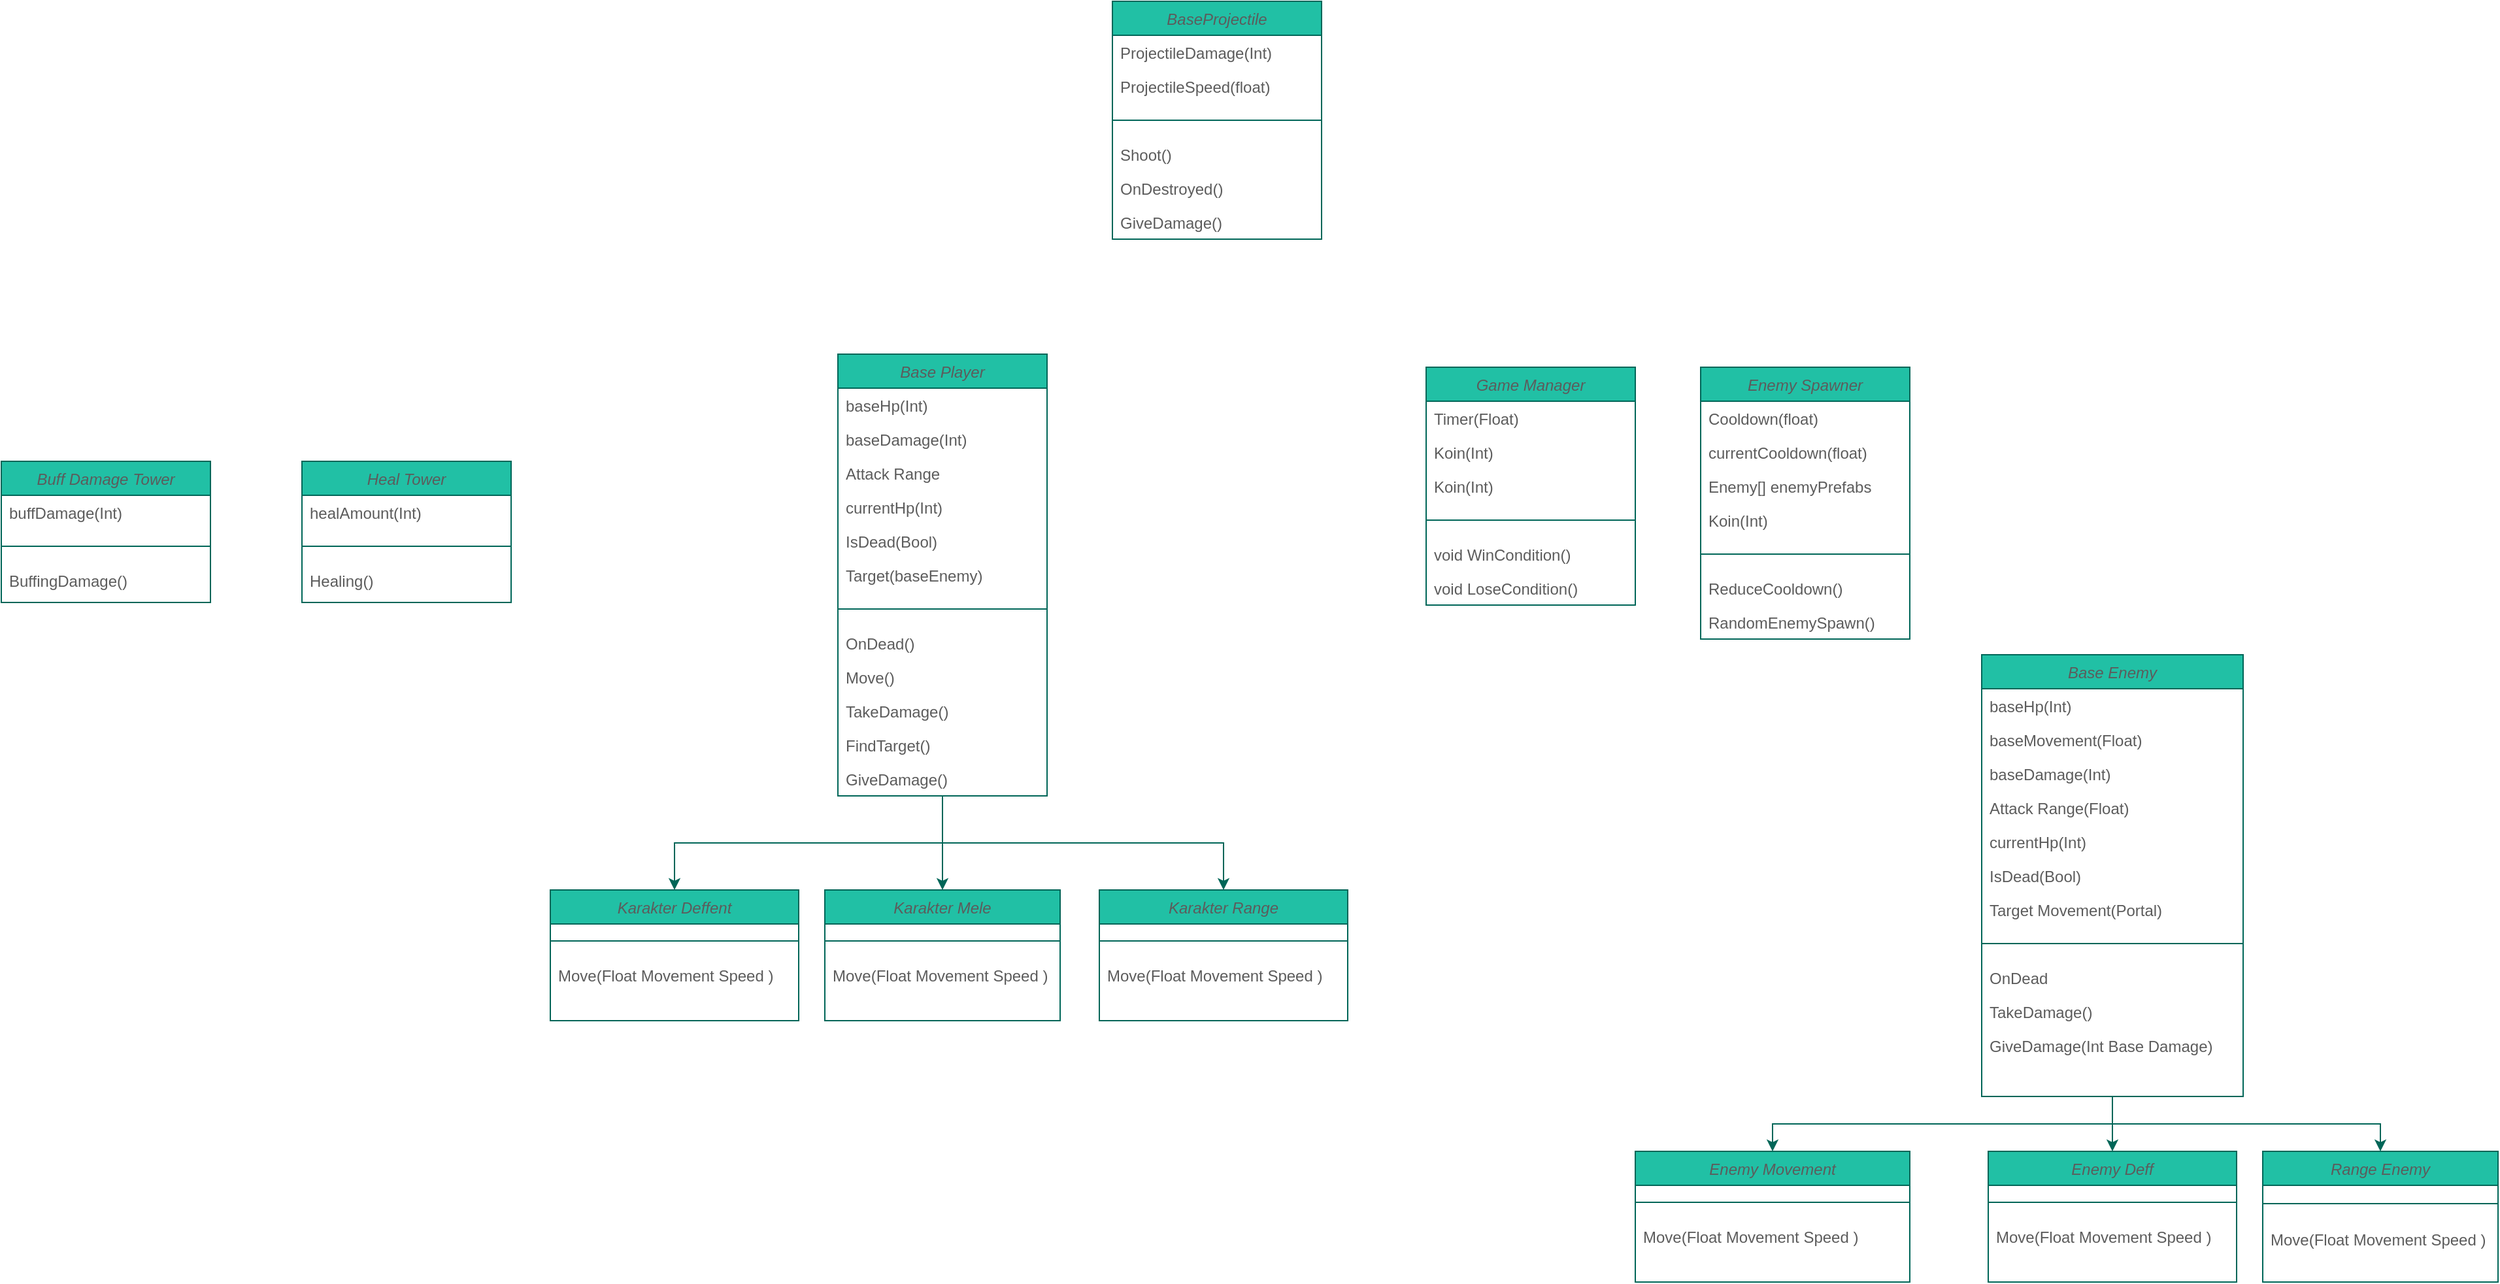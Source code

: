 <mxfile version="20.5.3" type="github">
  <diagram id="C5RBs43oDa-KdzZeNtuy" name="Page-1">
    <mxGraphModel dx="1021" dy="496" grid="1" gridSize="10" guides="1" tooltips="1" connect="1" arrows="1" fold="1" page="1" pageScale="1" pageWidth="10000" pageHeight="10000" math="0" shadow="0">
      <root>
        <mxCell id="WIyWlLk6GJQsqaUBKTNV-0" />
        <mxCell id="WIyWlLk6GJQsqaUBKTNV-1" parent="WIyWlLk6GJQsqaUBKTNV-0" />
        <mxCell id="mVQ62T8jJafHf4iKR1i1-73" style="edgeStyle=orthogonalEdgeStyle;rounded=0;orthogonalLoop=1;jettySize=auto;html=1;exitX=0.5;exitY=1;exitDx=0;exitDy=0;strokeColor=#006658;fontColor=#5C5C5C;" parent="WIyWlLk6GJQsqaUBKTNV-1" source="zkfFHV4jXpPFQw0GAbJ--0" target="mVQ62T8jJafHf4iKR1i1-32" edge="1">
          <mxGeometry relative="1" as="geometry" />
        </mxCell>
        <mxCell id="mVQ62T8jJafHf4iKR1i1-74" style="edgeStyle=orthogonalEdgeStyle;rounded=0;orthogonalLoop=1;jettySize=auto;html=1;strokeColor=#006658;fontColor=#5C5C5C;" parent="WIyWlLk6GJQsqaUBKTNV-1" source="zkfFHV4jXpPFQw0GAbJ--0" target="mVQ62T8jJafHf4iKR1i1-41" edge="1">
          <mxGeometry relative="1" as="geometry" />
        </mxCell>
        <mxCell id="mVQ62T8jJafHf4iKR1i1-75" style="edgeStyle=orthogonalEdgeStyle;rounded=0;orthogonalLoop=1;jettySize=auto;html=1;exitX=0.5;exitY=1;exitDx=0;exitDy=0;strokeColor=#006658;fontColor=#5C5C5C;" parent="WIyWlLk6GJQsqaUBKTNV-1" source="zkfFHV4jXpPFQw0GAbJ--0" target="mVQ62T8jJafHf4iKR1i1-49" edge="1">
          <mxGeometry relative="1" as="geometry" />
        </mxCell>
        <mxCell id="zkfFHV4jXpPFQw0GAbJ--0" value="Base Enemy" style="swimlane;fontStyle=2;align=center;verticalAlign=top;childLayout=stackLayout;horizontal=1;startSize=26;horizontalStack=0;resizeParent=1;resizeLast=0;collapsible=1;marginBottom=0;rounded=0;shadow=0;strokeWidth=1;fillColor=#21C0A5;strokeColor=#006658;fontColor=#5C5C5C;" parent="WIyWlLk6GJQsqaUBKTNV-1" vertex="1">
          <mxGeometry x="3505" y="1000" width="200" height="338" as="geometry">
            <mxRectangle x="80" y="70" width="160" height="26" as="alternateBounds" />
          </mxGeometry>
        </mxCell>
        <mxCell id="zkfFHV4jXpPFQw0GAbJ--1" value="baseHp(Int)" style="text;align=left;verticalAlign=top;spacingLeft=4;spacingRight=4;overflow=hidden;rotatable=0;points=[[0,0.5],[1,0.5]];portConstraint=eastwest;fontColor=#5C5C5C;" parent="zkfFHV4jXpPFQw0GAbJ--0" vertex="1">
          <mxGeometry y="26" width="200" height="26" as="geometry" />
        </mxCell>
        <mxCell id="mVQ62T8jJafHf4iKR1i1-76" value="baseMovement(Float)" style="text;align=left;verticalAlign=top;spacingLeft=4;spacingRight=4;overflow=hidden;rotatable=0;points=[[0,0.5],[1,0.5]];portConstraint=eastwest;fontColor=#5C5C5C;" parent="zkfFHV4jXpPFQw0GAbJ--0" vertex="1">
          <mxGeometry y="52" width="200" height="26" as="geometry" />
        </mxCell>
        <mxCell id="zkfFHV4jXpPFQw0GAbJ--2" value="baseDamage(Int)" style="text;align=left;verticalAlign=top;spacingLeft=4;spacingRight=4;overflow=hidden;rotatable=0;points=[[0,0.5],[1,0.5]];portConstraint=eastwest;rounded=0;shadow=0;html=0;fontColor=#5C5C5C;" parent="zkfFHV4jXpPFQw0GAbJ--0" vertex="1">
          <mxGeometry y="78" width="200" height="26" as="geometry" />
        </mxCell>
        <mxCell id="mVQ62T8jJafHf4iKR1i1-11" value="Attack Range(Float)" style="text;align=left;verticalAlign=top;spacingLeft=4;spacingRight=4;overflow=hidden;rotatable=0;points=[[0,0.5],[1,0.5]];portConstraint=eastwest;rounded=0;shadow=0;html=0;fontColor=#5C5C5C;" parent="zkfFHV4jXpPFQw0GAbJ--0" vertex="1">
          <mxGeometry y="104" width="200" height="26" as="geometry" />
        </mxCell>
        <mxCell id="mVQ62T8jJafHf4iKR1i1-60" value="currentHp(Int)" style="text;align=left;verticalAlign=top;spacingLeft=4;spacingRight=4;overflow=hidden;rotatable=0;points=[[0,0.5],[1,0.5]];portConstraint=eastwest;rounded=0;shadow=0;html=0;fontColor=#5C5C5C;" parent="zkfFHV4jXpPFQw0GAbJ--0" vertex="1">
          <mxGeometry y="130" width="200" height="26" as="geometry" />
        </mxCell>
        <mxCell id="mVQ62T8jJafHf4iKR1i1-61" value="IsDead(Bool)" style="text;align=left;verticalAlign=top;spacingLeft=4;spacingRight=4;overflow=hidden;rotatable=0;points=[[0,0.5],[1,0.5]];portConstraint=eastwest;rounded=0;shadow=0;html=0;fontColor=#5C5C5C;" parent="zkfFHV4jXpPFQw0GAbJ--0" vertex="1">
          <mxGeometry y="156" width="200" height="26" as="geometry" />
        </mxCell>
        <mxCell id="mVQ62T8jJafHf4iKR1i1-126" value="Target Movement(Portal)" style="text;align=left;verticalAlign=top;spacingLeft=4;spacingRight=4;overflow=hidden;rotatable=0;points=[[0,0.5],[1,0.5]];portConstraint=eastwest;fontColor=#5C5C5C;" parent="zkfFHV4jXpPFQw0GAbJ--0" vertex="1">
          <mxGeometry y="182" width="200" height="26" as="geometry" />
        </mxCell>
        <mxCell id="zkfFHV4jXpPFQw0GAbJ--4" value="" style="line;html=1;strokeWidth=1;align=left;verticalAlign=middle;spacingTop=-1;spacingLeft=3;spacingRight=3;rotatable=0;labelPosition=right;points=[];portConstraint=eastwest;fillColor=#21C0A5;strokeColor=#006658;fontColor=#5C5C5C;" parent="zkfFHV4jXpPFQw0GAbJ--0" vertex="1">
          <mxGeometry y="208" width="200" height="26" as="geometry" />
        </mxCell>
        <mxCell id="zkfFHV4jXpPFQw0GAbJ--5" value="OnDead" style="text;align=left;verticalAlign=top;spacingLeft=4;spacingRight=4;overflow=hidden;rotatable=0;points=[[0,0.5],[1,0.5]];portConstraint=eastwest;fontColor=#5C5C5C;" parent="zkfFHV4jXpPFQw0GAbJ--0" vertex="1">
          <mxGeometry y="234" width="200" height="26" as="geometry" />
        </mxCell>
        <mxCell id="mVQ62T8jJafHf4iKR1i1-14" value="TakeDamage()" style="text;align=left;verticalAlign=top;spacingLeft=4;spacingRight=4;overflow=hidden;rotatable=0;points=[[0,0.5],[1,0.5]];portConstraint=eastwest;fontColor=#5C5C5C;" parent="zkfFHV4jXpPFQw0GAbJ--0" vertex="1">
          <mxGeometry y="260" width="200" height="26" as="geometry" />
        </mxCell>
        <mxCell id="mVQ62T8jJafHf4iKR1i1-89" value="GiveDamage(Int Base Damage)" style="text;align=left;verticalAlign=top;spacingLeft=4;spacingRight=4;overflow=hidden;rotatable=0;points=[[0,0.5],[1,0.5]];portConstraint=eastwest;fontColor=#5C5C5C;" parent="zkfFHV4jXpPFQw0GAbJ--0" vertex="1">
          <mxGeometry y="286" width="200" height="26" as="geometry" />
        </mxCell>
        <mxCell id="mVQ62T8jJafHf4iKR1i1-17" value="Heal Tower" style="swimlane;fontStyle=2;align=center;verticalAlign=top;childLayout=stackLayout;horizontal=1;startSize=26;horizontalStack=0;resizeParent=1;resizeLast=0;collapsible=1;marginBottom=0;rounded=0;shadow=0;strokeWidth=1;fillColor=#21C0A5;strokeColor=#006658;fontColor=#5C5C5C;" parent="WIyWlLk6GJQsqaUBKTNV-1" vertex="1">
          <mxGeometry x="2220" y="852" width="160" height="108" as="geometry">
            <mxRectangle x="80" y="70" width="160" height="26" as="alternateBounds" />
          </mxGeometry>
        </mxCell>
        <mxCell id="mVQ62T8jJafHf4iKR1i1-120" value="healAmount(Int)" style="text;align=left;verticalAlign=top;spacingLeft=4;spacingRight=4;overflow=hidden;rotatable=0;points=[[0,0.5],[1,0.5]];portConstraint=eastwest;rounded=0;shadow=0;html=0;fontColor=#5C5C5C;" parent="mVQ62T8jJafHf4iKR1i1-17" vertex="1">
          <mxGeometry y="26" width="160" height="26" as="geometry" />
        </mxCell>
        <mxCell id="mVQ62T8jJafHf4iKR1i1-23" value="" style="line;html=1;strokeWidth=1;align=left;verticalAlign=middle;spacingTop=-1;spacingLeft=3;spacingRight=3;rotatable=0;labelPosition=right;points=[];portConstraint=eastwest;fillColor=#21C0A5;strokeColor=#006658;fontColor=#5C5C5C;" parent="mVQ62T8jJafHf4iKR1i1-17" vertex="1">
          <mxGeometry y="52" width="160" height="26" as="geometry" />
        </mxCell>
        <mxCell id="gTe3dMmu318g_aMF5csI-23" value="Healing()" style="text;align=left;verticalAlign=top;spacingLeft=4;spacingRight=4;overflow=hidden;rotatable=0;points=[[0,0.5],[1,0.5]];portConstraint=eastwest;rounded=0;shadow=0;html=0;fontColor=#5C5C5C;" vertex="1" parent="mVQ62T8jJafHf4iKR1i1-17">
          <mxGeometry y="78" width="160" height="26" as="geometry" />
        </mxCell>
        <mxCell id="mVQ62T8jJafHf4iKR1i1-32" value="Enemy Movement" style="swimlane;fontStyle=2;align=center;verticalAlign=top;childLayout=stackLayout;horizontal=1;startSize=26;horizontalStack=0;resizeParent=1;resizeLast=0;collapsible=1;marginBottom=0;rounded=0;shadow=0;strokeWidth=1;fillColor=#21C0A5;strokeColor=#006658;fontColor=#5C5C5C;" parent="WIyWlLk6GJQsqaUBKTNV-1" vertex="1">
          <mxGeometry x="3240" y="1380" width="210" height="100" as="geometry">
            <mxRectangle x="80" y="70" width="160" height="26" as="alternateBounds" />
          </mxGeometry>
        </mxCell>
        <mxCell id="mVQ62T8jJafHf4iKR1i1-36" value="" style="line;html=1;strokeWidth=1;align=left;verticalAlign=middle;spacingTop=-1;spacingLeft=3;spacingRight=3;rotatable=0;labelPosition=right;points=[];portConstraint=eastwest;fillColor=#21C0A5;strokeColor=#006658;fontColor=#5C5C5C;" parent="mVQ62T8jJafHf4iKR1i1-32" vertex="1">
          <mxGeometry y="26" width="210" height="26" as="geometry" />
        </mxCell>
        <mxCell id="mVQ62T8jJafHf4iKR1i1-38" value="Move(Float Movement Speed )" style="text;align=left;verticalAlign=top;spacingLeft=4;spacingRight=4;overflow=hidden;rotatable=0;points=[[0,0.5],[1,0.5]];portConstraint=eastwest;fontColor=#5C5C5C;" parent="mVQ62T8jJafHf4iKR1i1-32" vertex="1">
          <mxGeometry y="52" width="210" height="26" as="geometry" />
        </mxCell>
        <mxCell id="mVQ62T8jJafHf4iKR1i1-41" value="Enemy Deff" style="swimlane;fontStyle=2;align=center;verticalAlign=top;childLayout=stackLayout;horizontal=1;startSize=26;horizontalStack=0;resizeParent=1;resizeLast=0;collapsible=1;marginBottom=0;rounded=0;shadow=0;strokeWidth=1;fillColor=#21C0A5;strokeColor=#006658;fontColor=#5C5C5C;" parent="WIyWlLk6GJQsqaUBKTNV-1" vertex="1">
          <mxGeometry x="3510" y="1380" width="190" height="100" as="geometry">
            <mxRectangle x="80" y="70" width="160" height="26" as="alternateBounds" />
          </mxGeometry>
        </mxCell>
        <mxCell id="mVQ62T8jJafHf4iKR1i1-45" value="" style="line;html=1;strokeWidth=1;align=left;verticalAlign=middle;spacingTop=-1;spacingLeft=3;spacingRight=3;rotatable=0;labelPosition=right;points=[];portConstraint=eastwest;fillColor=#21C0A5;strokeColor=#006658;fontColor=#5C5C5C;" parent="mVQ62T8jJafHf4iKR1i1-41" vertex="1">
          <mxGeometry y="26" width="190" height="26" as="geometry" />
        </mxCell>
        <mxCell id="mVQ62T8jJafHf4iKR1i1-47" value="Move(Float Movement Speed )" style="text;align=left;verticalAlign=top;spacingLeft=4;spacingRight=4;overflow=hidden;rotatable=0;points=[[0,0.5],[1,0.5]];portConstraint=eastwest;fontColor=#5C5C5C;" parent="mVQ62T8jJafHf4iKR1i1-41" vertex="1">
          <mxGeometry y="52" width="190" height="26" as="geometry" />
        </mxCell>
        <mxCell id="mVQ62T8jJafHf4iKR1i1-49" value="Range Enemy" style="swimlane;fontStyle=2;align=center;verticalAlign=top;childLayout=stackLayout;horizontal=1;startSize=26;horizontalStack=0;resizeParent=1;resizeLast=0;collapsible=1;marginBottom=0;rounded=0;shadow=0;strokeWidth=1;fillColor=#21C0A5;strokeColor=#006658;fontColor=#5C5C5C;" parent="WIyWlLk6GJQsqaUBKTNV-1" vertex="1">
          <mxGeometry x="3720" y="1380" width="180" height="100" as="geometry">
            <mxRectangle x="80" y="70" width="160" height="26" as="alternateBounds" />
          </mxGeometry>
        </mxCell>
        <mxCell id="mVQ62T8jJafHf4iKR1i1-53" value="" style="line;html=1;strokeWidth=1;align=left;verticalAlign=middle;spacingTop=-1;spacingLeft=3;spacingRight=3;rotatable=0;labelPosition=right;points=[];portConstraint=eastwest;fillColor=#21C0A5;strokeColor=#006658;fontColor=#5C5C5C;" parent="mVQ62T8jJafHf4iKR1i1-49" vertex="1">
          <mxGeometry y="26" width="180" height="28" as="geometry" />
        </mxCell>
        <mxCell id="mVQ62T8jJafHf4iKR1i1-55" value="Move(Float Movement Speed )" style="text;align=left;verticalAlign=top;spacingLeft=4;spacingRight=4;overflow=hidden;rotatable=0;points=[[0,0.5],[1,0.5]];portConstraint=eastwest;fontColor=#5C5C5C;" parent="mVQ62T8jJafHf4iKR1i1-49" vertex="1">
          <mxGeometry y="54" width="180" height="26" as="geometry" />
        </mxCell>
        <mxCell id="mVQ62T8jJafHf4iKR1i1-102" style="edgeStyle=orthogonalEdgeStyle;rounded=0;orthogonalLoop=1;jettySize=auto;html=1;strokeColor=#006658;fontColor=#5C5C5C;fillColor=#21C0A5;" parent="WIyWlLk6GJQsqaUBKTNV-1" source="mVQ62T8jJafHf4iKR1i1-62" target="mVQ62T8jJafHf4iKR1i1-94" edge="1">
          <mxGeometry relative="1" as="geometry" />
        </mxCell>
        <mxCell id="mVQ62T8jJafHf4iKR1i1-118" style="edgeStyle=orthogonalEdgeStyle;rounded=0;orthogonalLoop=1;jettySize=auto;html=1;strokeColor=#006658;fontColor=#5C5C5C;fillColor=#21C0A5;exitX=0.5;exitY=1;exitDx=0;exitDy=0;" parent="WIyWlLk6GJQsqaUBKTNV-1" source="mVQ62T8jJafHf4iKR1i1-62" target="mVQ62T8jJafHf4iKR1i1-112" edge="1">
          <mxGeometry relative="1" as="geometry" />
        </mxCell>
        <mxCell id="mVQ62T8jJafHf4iKR1i1-119" style="edgeStyle=orthogonalEdgeStyle;rounded=0;orthogonalLoop=1;jettySize=auto;html=1;entryX=0.5;entryY=0;entryDx=0;entryDy=0;strokeColor=#006658;fontColor=#5C5C5C;fillColor=#21C0A5;exitX=0.5;exitY=1;exitDx=0;exitDy=0;" parent="WIyWlLk6GJQsqaUBKTNV-1" source="mVQ62T8jJafHf4iKR1i1-62" target="mVQ62T8jJafHf4iKR1i1-106" edge="1">
          <mxGeometry relative="1" as="geometry" />
        </mxCell>
        <mxCell id="mVQ62T8jJafHf4iKR1i1-62" value="Base Player" style="swimlane;fontStyle=2;align=center;verticalAlign=top;childLayout=stackLayout;horizontal=1;startSize=26;horizontalStack=0;resizeParent=1;resizeLast=0;collapsible=1;marginBottom=0;rounded=0;shadow=0;strokeWidth=1;fillColor=#21C0A5;strokeColor=#006658;fontColor=#5C5C5C;" parent="WIyWlLk6GJQsqaUBKTNV-1" vertex="1">
          <mxGeometry x="2630" y="770" width="160" height="338" as="geometry">
            <mxRectangle x="80" y="70" width="160" height="26" as="alternateBounds" />
          </mxGeometry>
        </mxCell>
        <mxCell id="mVQ62T8jJafHf4iKR1i1-63" value="baseHp(Int)" style="text;align=left;verticalAlign=top;spacingLeft=4;spacingRight=4;overflow=hidden;rotatable=0;points=[[0,0.5],[1,0.5]];portConstraint=eastwest;fontColor=#5C5C5C;" parent="mVQ62T8jJafHf4iKR1i1-62" vertex="1">
          <mxGeometry y="26" width="160" height="26" as="geometry" />
        </mxCell>
        <mxCell id="mVQ62T8jJafHf4iKR1i1-64" value="baseDamage(Int)" style="text;align=left;verticalAlign=top;spacingLeft=4;spacingRight=4;overflow=hidden;rotatable=0;points=[[0,0.5],[1,0.5]];portConstraint=eastwest;rounded=0;shadow=0;html=0;fontColor=#5C5C5C;" parent="mVQ62T8jJafHf4iKR1i1-62" vertex="1">
          <mxGeometry y="52" width="160" height="26" as="geometry" />
        </mxCell>
        <mxCell id="mVQ62T8jJafHf4iKR1i1-65" value="Attack Range" style="text;align=left;verticalAlign=top;spacingLeft=4;spacingRight=4;overflow=hidden;rotatable=0;points=[[0,0.5],[1,0.5]];portConstraint=eastwest;rounded=0;shadow=0;html=0;fontColor=#5C5C5C;" parent="mVQ62T8jJafHf4iKR1i1-62" vertex="1">
          <mxGeometry y="78" width="160" height="26" as="geometry" />
        </mxCell>
        <mxCell id="mVQ62T8jJafHf4iKR1i1-66" value="currentHp(Int)" style="text;align=left;verticalAlign=top;spacingLeft=4;spacingRight=4;overflow=hidden;rotatable=0;points=[[0,0.5],[1,0.5]];portConstraint=eastwest;rounded=0;shadow=0;html=0;fontColor=#5C5C5C;" parent="mVQ62T8jJafHf4iKR1i1-62" vertex="1">
          <mxGeometry y="104" width="160" height="26" as="geometry" />
        </mxCell>
        <mxCell id="mVQ62T8jJafHf4iKR1i1-67" value="IsDead(Bool)" style="text;align=left;verticalAlign=top;spacingLeft=4;spacingRight=4;overflow=hidden;rotatable=0;points=[[0,0.5],[1,0.5]];portConstraint=eastwest;rounded=0;shadow=0;html=0;fontColor=#5C5C5C;" parent="mVQ62T8jJafHf4iKR1i1-62" vertex="1">
          <mxGeometry y="130" width="160" height="26" as="geometry" />
        </mxCell>
        <mxCell id="mVQ62T8jJafHf4iKR1i1-123" value="Target(baseEnemy)" style="text;align=left;verticalAlign=top;spacingLeft=4;spacingRight=4;overflow=hidden;rotatable=0;points=[[0,0.5],[1,0.5]];portConstraint=eastwest;fontColor=#5C5C5C;" parent="mVQ62T8jJafHf4iKR1i1-62" vertex="1">
          <mxGeometry y="156" width="160" height="26" as="geometry" />
        </mxCell>
        <mxCell id="mVQ62T8jJafHf4iKR1i1-68" value="" style="line;html=1;strokeWidth=1;align=left;verticalAlign=middle;spacingTop=-1;spacingLeft=3;spacingRight=3;rotatable=0;labelPosition=right;points=[];portConstraint=eastwest;fillColor=#21C0A5;strokeColor=#006658;fontColor=#5C5C5C;" parent="mVQ62T8jJafHf4iKR1i1-62" vertex="1">
          <mxGeometry y="182" width="160" height="26" as="geometry" />
        </mxCell>
        <mxCell id="mVQ62T8jJafHf4iKR1i1-115" value="OnDead()" style="text;align=left;verticalAlign=top;spacingLeft=4;spacingRight=4;overflow=hidden;rotatable=0;points=[[0,0.5],[1,0.5]];portConstraint=eastwest;fontColor=#5C5C5C;" parent="mVQ62T8jJafHf4iKR1i1-62" vertex="1">
          <mxGeometry y="208" width="160" height="26" as="geometry" />
        </mxCell>
        <mxCell id="mVQ62T8jJafHf4iKR1i1-114" value="Move()" style="text;align=left;verticalAlign=top;spacingLeft=4;spacingRight=4;overflow=hidden;rotatable=0;points=[[0,0.5],[1,0.5]];portConstraint=eastwest;fontColor=#5C5C5C;" parent="mVQ62T8jJafHf4iKR1i1-62" vertex="1">
          <mxGeometry y="234" width="160" height="26" as="geometry" />
        </mxCell>
        <mxCell id="mVQ62T8jJafHf4iKR1i1-117" value="TakeDamage()" style="text;align=left;verticalAlign=top;spacingLeft=4;spacingRight=4;overflow=hidden;rotatable=0;points=[[0,0.5],[1,0.5]];portConstraint=eastwest;fontColor=#5C5C5C;" parent="mVQ62T8jJafHf4iKR1i1-62" vertex="1">
          <mxGeometry y="260" width="160" height="26" as="geometry" />
        </mxCell>
        <mxCell id="mVQ62T8jJafHf4iKR1i1-122" value="FindTarget()" style="text;align=left;verticalAlign=top;spacingLeft=4;spacingRight=4;overflow=hidden;rotatable=0;points=[[0,0.5],[1,0.5]];portConstraint=eastwest;fontColor=#5C5C5C;" parent="mVQ62T8jJafHf4iKR1i1-62" vertex="1">
          <mxGeometry y="286" width="160" height="26" as="geometry" />
        </mxCell>
        <mxCell id="mVQ62T8jJafHf4iKR1i1-116" value="GiveDamage()" style="text;align=left;verticalAlign=top;spacingLeft=4;spacingRight=4;overflow=hidden;rotatable=0;points=[[0,0.5],[1,0.5]];portConstraint=eastwest;fontColor=#5C5C5C;" parent="mVQ62T8jJafHf4iKR1i1-62" vertex="1">
          <mxGeometry y="312" width="160" height="26" as="geometry" />
        </mxCell>
        <mxCell id="mVQ62T8jJafHf4iKR1i1-94" value="Karakter Mele" style="swimlane;fontStyle=2;align=center;verticalAlign=top;childLayout=stackLayout;horizontal=1;startSize=26;horizontalStack=0;resizeParent=1;resizeLast=0;collapsible=1;marginBottom=0;rounded=0;shadow=0;strokeWidth=1;fillColor=#21C0A5;strokeColor=#006658;fontColor=#5C5C5C;" parent="WIyWlLk6GJQsqaUBKTNV-1" vertex="1">
          <mxGeometry x="2620" y="1180" width="180" height="100" as="geometry">
            <mxRectangle x="80" y="70" width="160" height="26" as="alternateBounds" />
          </mxGeometry>
        </mxCell>
        <mxCell id="mVQ62T8jJafHf4iKR1i1-95" value="" style="line;html=1;strokeWidth=1;align=left;verticalAlign=middle;spacingTop=-1;spacingLeft=3;spacingRight=3;rotatable=0;labelPosition=right;points=[];portConstraint=eastwest;fillColor=#21C0A5;strokeColor=#006658;fontColor=#5C5C5C;" parent="mVQ62T8jJafHf4iKR1i1-94" vertex="1">
          <mxGeometry y="26" width="180" height="26" as="geometry" />
        </mxCell>
        <mxCell id="mVQ62T8jJafHf4iKR1i1-128" value="Move(Float Movement Speed )" style="text;align=left;verticalAlign=top;spacingLeft=4;spacingRight=4;overflow=hidden;rotatable=0;points=[[0,0.5],[1,0.5]];portConstraint=eastwest;fontColor=#5C5C5C;" parent="mVQ62T8jJafHf4iKR1i1-94" vertex="1">
          <mxGeometry y="52" width="180" height="26" as="geometry" />
        </mxCell>
        <mxCell id="mVQ62T8jJafHf4iKR1i1-104" value="Buff Damage Tower" style="swimlane;fontStyle=2;align=center;verticalAlign=top;childLayout=stackLayout;horizontal=1;startSize=26;horizontalStack=0;resizeParent=1;resizeLast=0;collapsible=1;marginBottom=0;rounded=0;shadow=0;strokeWidth=1;fillColor=#21C0A5;strokeColor=#006658;fontColor=#5C5C5C;" parent="WIyWlLk6GJQsqaUBKTNV-1" vertex="1">
          <mxGeometry x="1990" y="852" width="160" height="108" as="geometry">
            <mxRectangle x="80" y="70" width="160" height="26" as="alternateBounds" />
          </mxGeometry>
        </mxCell>
        <mxCell id="mVQ62T8jJafHf4iKR1i1-130" value="buffDamage(Int)" style="text;align=left;verticalAlign=top;spacingLeft=4;spacingRight=4;overflow=hidden;rotatable=0;points=[[0,0.5],[1,0.5]];portConstraint=eastwest;rounded=0;shadow=0;html=0;fontColor=#5C5C5C;" parent="mVQ62T8jJafHf4iKR1i1-104" vertex="1">
          <mxGeometry y="26" width="160" height="26" as="geometry" />
        </mxCell>
        <mxCell id="mVQ62T8jJafHf4iKR1i1-105" value="" style="line;html=1;strokeWidth=1;align=left;verticalAlign=middle;spacingTop=-1;spacingLeft=3;spacingRight=3;rotatable=0;labelPosition=right;points=[];portConstraint=eastwest;fillColor=#21C0A5;strokeColor=#006658;fontColor=#5C5C5C;" parent="mVQ62T8jJafHf4iKR1i1-104" vertex="1">
          <mxGeometry y="52" width="160" height="26" as="geometry" />
        </mxCell>
        <mxCell id="gTe3dMmu318g_aMF5csI-24" value="BuffingDamage()" style="text;align=left;verticalAlign=top;spacingLeft=4;spacingRight=4;overflow=hidden;rotatable=0;points=[[0,0.5],[1,0.5]];portConstraint=eastwest;rounded=0;shadow=0;html=0;fontColor=#5C5C5C;" vertex="1" parent="mVQ62T8jJafHf4iKR1i1-104">
          <mxGeometry y="78" width="160" height="26" as="geometry" />
        </mxCell>
        <mxCell id="mVQ62T8jJafHf4iKR1i1-106" value="Karakter Range" style="swimlane;fontStyle=2;align=center;verticalAlign=top;childLayout=stackLayout;horizontal=1;startSize=26;horizontalStack=0;resizeParent=1;resizeLast=0;collapsible=1;marginBottom=0;rounded=0;shadow=0;strokeWidth=1;fillColor=#21C0A5;strokeColor=#006658;fontColor=#5C5C5C;" parent="WIyWlLk6GJQsqaUBKTNV-1" vertex="1">
          <mxGeometry x="2830" y="1180" width="190" height="100" as="geometry">
            <mxRectangle x="80" y="70" width="160" height="26" as="alternateBounds" />
          </mxGeometry>
        </mxCell>
        <mxCell id="mVQ62T8jJafHf4iKR1i1-107" value="" style="line;html=1;strokeWidth=1;align=left;verticalAlign=middle;spacingTop=-1;spacingLeft=3;spacingRight=3;rotatable=0;labelPosition=right;points=[];portConstraint=eastwest;fillColor=#21C0A5;strokeColor=#006658;fontColor=#5C5C5C;" parent="mVQ62T8jJafHf4iKR1i1-106" vertex="1">
          <mxGeometry y="26" width="190" height="26" as="geometry" />
        </mxCell>
        <mxCell id="mVQ62T8jJafHf4iKR1i1-129" value="Move(Float Movement Speed )" style="text;align=left;verticalAlign=top;spacingLeft=4;spacingRight=4;overflow=hidden;rotatable=0;points=[[0,0.5],[1,0.5]];portConstraint=eastwest;fontColor=#5C5C5C;" parent="mVQ62T8jJafHf4iKR1i1-106" vertex="1">
          <mxGeometry y="52" width="190" height="26" as="geometry" />
        </mxCell>
        <mxCell id="mVQ62T8jJafHf4iKR1i1-112" value="Karakter Deffent" style="swimlane;fontStyle=2;align=center;verticalAlign=top;childLayout=stackLayout;horizontal=1;startSize=26;horizontalStack=0;resizeParent=1;resizeLast=0;collapsible=1;marginBottom=0;rounded=0;shadow=0;strokeWidth=1;fillColor=#21C0A5;strokeColor=#006658;fontColor=#5C5C5C;" parent="WIyWlLk6GJQsqaUBKTNV-1" vertex="1">
          <mxGeometry x="2410" y="1180" width="190" height="100" as="geometry">
            <mxRectangle x="80" y="70" width="160" height="26" as="alternateBounds" />
          </mxGeometry>
        </mxCell>
        <mxCell id="mVQ62T8jJafHf4iKR1i1-113" value="" style="line;html=1;strokeWidth=1;align=left;verticalAlign=middle;spacingTop=-1;spacingLeft=3;spacingRight=3;rotatable=0;labelPosition=right;points=[];portConstraint=eastwest;fillColor=#21C0A5;strokeColor=#006658;fontColor=#5C5C5C;" parent="mVQ62T8jJafHf4iKR1i1-112" vertex="1">
          <mxGeometry y="26" width="190" height="26" as="geometry" />
        </mxCell>
        <mxCell id="mVQ62T8jJafHf4iKR1i1-127" value="Move(Float Movement Speed )" style="text;align=left;verticalAlign=top;spacingLeft=4;spacingRight=4;overflow=hidden;rotatable=0;points=[[0,0.5],[1,0.5]];portConstraint=eastwest;fontColor=#5C5C5C;" parent="mVQ62T8jJafHf4iKR1i1-112" vertex="1">
          <mxGeometry y="52" width="190" height="26" as="geometry" />
        </mxCell>
        <mxCell id="gTe3dMmu318g_aMF5csI-0" value="Game Manager" style="swimlane;fontStyle=2;align=center;verticalAlign=top;childLayout=stackLayout;horizontal=1;startSize=26;horizontalStack=0;resizeParent=1;resizeLast=0;collapsible=1;marginBottom=0;rounded=0;shadow=0;strokeWidth=1;fillColor=#21C0A5;strokeColor=#006658;fontColor=#5C5C5C;" vertex="1" parent="WIyWlLk6GJQsqaUBKTNV-1">
          <mxGeometry x="3080" y="780" width="160" height="182" as="geometry">
            <mxRectangle x="80" y="70" width="160" height="26" as="alternateBounds" />
          </mxGeometry>
        </mxCell>
        <mxCell id="gTe3dMmu318g_aMF5csI-1" value="Timer(Float)" style="text;align=left;verticalAlign=top;spacingLeft=4;spacingRight=4;overflow=hidden;rotatable=0;points=[[0,0.5],[1,0.5]];portConstraint=eastwest;rounded=0;shadow=0;html=0;fontColor=#5C5C5C;" vertex="1" parent="gTe3dMmu318g_aMF5csI-0">
          <mxGeometry y="26" width="160" height="26" as="geometry" />
        </mxCell>
        <mxCell id="gTe3dMmu318g_aMF5csI-3" value="Koin(Int)" style="text;align=left;verticalAlign=top;spacingLeft=4;spacingRight=4;overflow=hidden;rotatable=0;points=[[0,0.5],[1,0.5]];portConstraint=eastwest;rounded=0;shadow=0;html=0;fontColor=#5C5C5C;" vertex="1" parent="gTe3dMmu318g_aMF5csI-0">
          <mxGeometry y="52" width="160" height="26" as="geometry" />
        </mxCell>
        <mxCell id="gTe3dMmu318g_aMF5csI-4" value="Koin(Int)" style="text;align=left;verticalAlign=top;spacingLeft=4;spacingRight=4;overflow=hidden;rotatable=0;points=[[0,0.5],[1,0.5]];portConstraint=eastwest;rounded=0;shadow=0;html=0;fontColor=#5C5C5C;" vertex="1" parent="gTe3dMmu318g_aMF5csI-0">
          <mxGeometry y="78" width="160" height="26" as="geometry" />
        </mxCell>
        <mxCell id="gTe3dMmu318g_aMF5csI-2" value="" style="line;html=1;strokeWidth=1;align=left;verticalAlign=middle;spacingTop=-1;spacingLeft=3;spacingRight=3;rotatable=0;labelPosition=right;points=[];portConstraint=eastwest;fillColor=#21C0A5;strokeColor=#006658;fontColor=#5C5C5C;" vertex="1" parent="gTe3dMmu318g_aMF5csI-0">
          <mxGeometry y="104" width="160" height="26" as="geometry" />
        </mxCell>
        <mxCell id="gTe3dMmu318g_aMF5csI-5" value="void WinCondition()" style="text;align=left;verticalAlign=top;spacingLeft=4;spacingRight=4;overflow=hidden;rotatable=0;points=[[0,0.5],[1,0.5]];portConstraint=eastwest;rounded=0;shadow=0;html=0;fontColor=#5C5C5C;" vertex="1" parent="gTe3dMmu318g_aMF5csI-0">
          <mxGeometry y="130" width="160" height="26" as="geometry" />
        </mxCell>
        <mxCell id="gTe3dMmu318g_aMF5csI-6" value="void LoseCondition()" style="text;align=left;verticalAlign=top;spacingLeft=4;spacingRight=4;overflow=hidden;rotatable=0;points=[[0,0.5],[1,0.5]];portConstraint=eastwest;rounded=0;shadow=0;html=0;fontColor=#5C5C5C;" vertex="1" parent="gTe3dMmu318g_aMF5csI-0">
          <mxGeometry y="156" width="160" height="26" as="geometry" />
        </mxCell>
        <mxCell id="gTe3dMmu318g_aMF5csI-7" value="Enemy Spawner" style="swimlane;fontStyle=2;align=center;verticalAlign=top;childLayout=stackLayout;horizontal=1;startSize=26;horizontalStack=0;resizeParent=1;resizeLast=0;collapsible=1;marginBottom=0;rounded=0;shadow=0;strokeWidth=1;fillColor=#21C0A5;strokeColor=#006658;fontColor=#5C5C5C;" vertex="1" parent="WIyWlLk6GJQsqaUBKTNV-1">
          <mxGeometry x="3290" y="780" width="160" height="208" as="geometry">
            <mxRectangle x="80" y="70" width="160" height="26" as="alternateBounds" />
          </mxGeometry>
        </mxCell>
        <mxCell id="gTe3dMmu318g_aMF5csI-8" value="Cooldown(float)" style="text;align=left;verticalAlign=top;spacingLeft=4;spacingRight=4;overflow=hidden;rotatable=0;points=[[0,0.5],[1,0.5]];portConstraint=eastwest;rounded=0;shadow=0;html=0;fontColor=#5C5C5C;" vertex="1" parent="gTe3dMmu318g_aMF5csI-7">
          <mxGeometry y="26" width="160" height="26" as="geometry" />
        </mxCell>
        <mxCell id="gTe3dMmu318g_aMF5csI-14" value="currentCooldown(float)" style="text;align=left;verticalAlign=top;spacingLeft=4;spacingRight=4;overflow=hidden;rotatable=0;points=[[0,0.5],[1,0.5]];portConstraint=eastwest;rounded=0;shadow=0;html=0;fontColor=#5C5C5C;" vertex="1" parent="gTe3dMmu318g_aMF5csI-7">
          <mxGeometry y="52" width="160" height="26" as="geometry" />
        </mxCell>
        <mxCell id="gTe3dMmu318g_aMF5csI-9" value="Enemy[] enemyPrefabs" style="text;align=left;verticalAlign=top;spacingLeft=4;spacingRight=4;overflow=hidden;rotatable=0;points=[[0,0.5],[1,0.5]];portConstraint=eastwest;rounded=0;shadow=0;html=0;fontColor=#5C5C5C;" vertex="1" parent="gTe3dMmu318g_aMF5csI-7">
          <mxGeometry y="78" width="160" height="26" as="geometry" />
        </mxCell>
        <mxCell id="gTe3dMmu318g_aMF5csI-10" value="Koin(Int)" style="text;align=left;verticalAlign=top;spacingLeft=4;spacingRight=4;overflow=hidden;rotatable=0;points=[[0,0.5],[1,0.5]];portConstraint=eastwest;rounded=0;shadow=0;html=0;fontColor=#5C5C5C;" vertex="1" parent="gTe3dMmu318g_aMF5csI-7">
          <mxGeometry y="104" width="160" height="26" as="geometry" />
        </mxCell>
        <mxCell id="gTe3dMmu318g_aMF5csI-11" value="" style="line;html=1;strokeWidth=1;align=left;verticalAlign=middle;spacingTop=-1;spacingLeft=3;spacingRight=3;rotatable=0;labelPosition=right;points=[];portConstraint=eastwest;fillColor=#21C0A5;strokeColor=#006658;fontColor=#5C5C5C;" vertex="1" parent="gTe3dMmu318g_aMF5csI-7">
          <mxGeometry y="130" width="160" height="26" as="geometry" />
        </mxCell>
        <mxCell id="gTe3dMmu318g_aMF5csI-12" value="ReduceCooldown()" style="text;align=left;verticalAlign=top;spacingLeft=4;spacingRight=4;overflow=hidden;rotatable=0;points=[[0,0.5],[1,0.5]];portConstraint=eastwest;rounded=0;shadow=0;html=0;fontColor=#5C5C5C;" vertex="1" parent="gTe3dMmu318g_aMF5csI-7">
          <mxGeometry y="156" width="160" height="26" as="geometry" />
        </mxCell>
        <mxCell id="gTe3dMmu318g_aMF5csI-13" value="RandomEnemySpawn()" style="text;align=left;verticalAlign=top;spacingLeft=4;spacingRight=4;overflow=hidden;rotatable=0;points=[[0,0.5],[1,0.5]];portConstraint=eastwest;rounded=0;shadow=0;html=0;fontColor=#5C5C5C;" vertex="1" parent="gTe3dMmu318g_aMF5csI-7">
          <mxGeometry y="182" width="160" height="26" as="geometry" />
        </mxCell>
        <mxCell id="gTe3dMmu318g_aMF5csI-15" value="BaseProjectile" style="swimlane;fontStyle=2;align=center;verticalAlign=top;childLayout=stackLayout;horizontal=1;startSize=26;horizontalStack=0;resizeParent=1;resizeLast=0;collapsible=1;marginBottom=0;rounded=0;shadow=0;strokeWidth=1;fillColor=#21C0A5;strokeColor=#006658;fontColor=#5C5C5C;" vertex="1" parent="WIyWlLk6GJQsqaUBKTNV-1">
          <mxGeometry x="2840" y="500" width="160" height="182" as="geometry">
            <mxRectangle x="80" y="70" width="160" height="26" as="alternateBounds" />
          </mxGeometry>
        </mxCell>
        <mxCell id="gTe3dMmu318g_aMF5csI-16" value="ProjectileDamage(Int)" style="text;align=left;verticalAlign=top;spacingLeft=4;spacingRight=4;overflow=hidden;rotatable=0;points=[[0,0.5],[1,0.5]];portConstraint=eastwest;rounded=0;shadow=0;html=0;fontColor=#5C5C5C;" vertex="1" parent="gTe3dMmu318g_aMF5csI-15">
          <mxGeometry y="26" width="160" height="26" as="geometry" />
        </mxCell>
        <mxCell id="gTe3dMmu318g_aMF5csI-17" value="ProjectileSpeed(float)" style="text;align=left;verticalAlign=top;spacingLeft=4;spacingRight=4;overflow=hidden;rotatable=0;points=[[0,0.5],[1,0.5]];portConstraint=eastwest;rounded=0;shadow=0;html=0;fontColor=#5C5C5C;" vertex="1" parent="gTe3dMmu318g_aMF5csI-15">
          <mxGeometry y="52" width="160" height="26" as="geometry" />
        </mxCell>
        <mxCell id="gTe3dMmu318g_aMF5csI-19" value="" style="line;html=1;strokeWidth=1;align=left;verticalAlign=middle;spacingTop=-1;spacingLeft=3;spacingRight=3;rotatable=0;labelPosition=right;points=[];portConstraint=eastwest;fillColor=#21C0A5;strokeColor=#006658;fontColor=#5C5C5C;" vertex="1" parent="gTe3dMmu318g_aMF5csI-15">
          <mxGeometry y="78" width="160" height="26" as="geometry" />
        </mxCell>
        <mxCell id="gTe3dMmu318g_aMF5csI-20" value="Shoot()" style="text;align=left;verticalAlign=top;spacingLeft=4;spacingRight=4;overflow=hidden;rotatable=0;points=[[0,0.5],[1,0.5]];portConstraint=eastwest;rounded=0;shadow=0;html=0;fontColor=#5C5C5C;" vertex="1" parent="gTe3dMmu318g_aMF5csI-15">
          <mxGeometry y="104" width="160" height="26" as="geometry" />
        </mxCell>
        <mxCell id="gTe3dMmu318g_aMF5csI-21" value="OnDestroyed()" style="text;align=left;verticalAlign=top;spacingLeft=4;spacingRight=4;overflow=hidden;rotatable=0;points=[[0,0.5],[1,0.5]];portConstraint=eastwest;rounded=0;shadow=0;html=0;fontColor=#5C5C5C;" vertex="1" parent="gTe3dMmu318g_aMF5csI-15">
          <mxGeometry y="130" width="160" height="26" as="geometry" />
        </mxCell>
        <mxCell id="gTe3dMmu318g_aMF5csI-22" value="GiveDamage()" style="text;align=left;verticalAlign=top;spacingLeft=4;spacingRight=4;overflow=hidden;rotatable=0;points=[[0,0.5],[1,0.5]];portConstraint=eastwest;rounded=0;shadow=0;html=0;fontColor=#5C5C5C;" vertex="1" parent="gTe3dMmu318g_aMF5csI-15">
          <mxGeometry y="156" width="160" height="26" as="geometry" />
        </mxCell>
      </root>
    </mxGraphModel>
  </diagram>
</mxfile>
